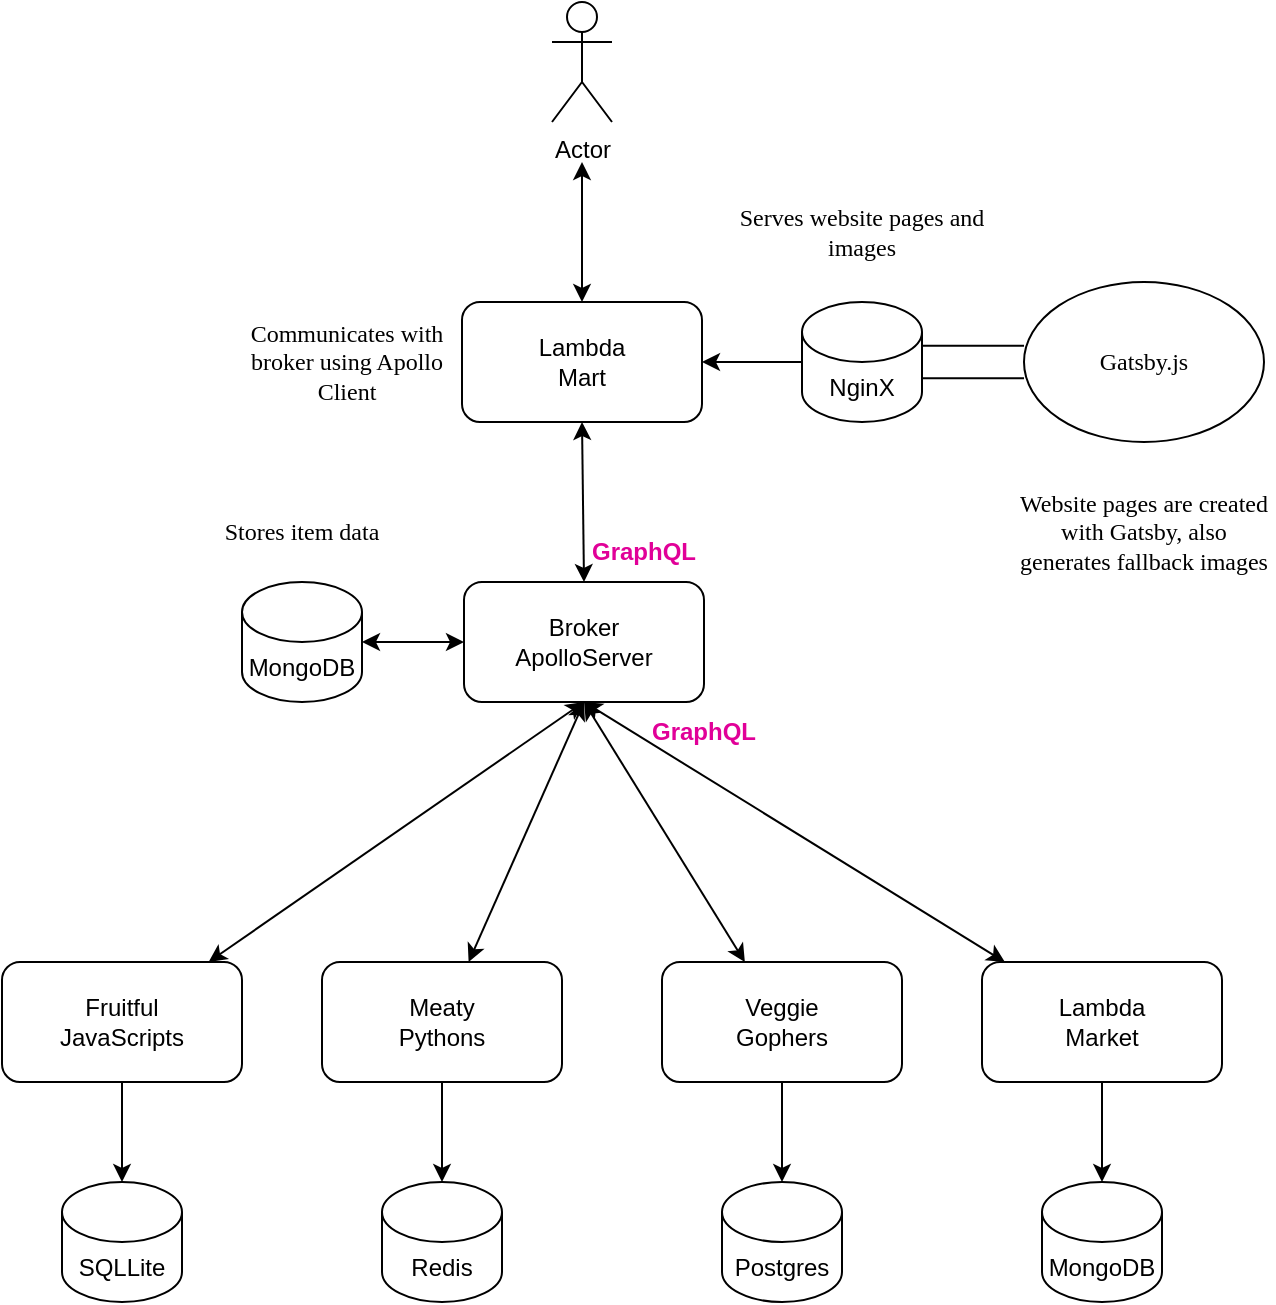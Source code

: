 <mxfile>
    <diagram name="Page-1" id="1lXPFGz7iOlsJA85ldTf">
        <mxGraphModel dx="1585" dy="1063" grid="1" gridSize="10" guides="1" tooltips="1" connect="1" arrows="1" fold="1" page="1" pageScale="1" pageWidth="827" pageHeight="1169" math="0" shadow="0">
            <root>
                <mxCell id="0"/>
                <mxCell id="1" parent="0"/>
                <mxCell id="2" style="edgeStyle=none;html=1;exitX=0.5;exitY=0;exitDx=0;exitDy=0;entryX=0.5;entryY=1;entryDx=0;entryDy=0;startArrow=classic;startFill=1;" edge="1" parent="1" source="Aw-TtiJFQ2EfJVWeR47O-1" target="DEbqus6gPEOdk7HfLsAX-1">
                    <mxGeometry relative="1" as="geometry"/>
                </mxCell>
                <mxCell id="Aw-TtiJFQ2EfJVWeR47O-1" value="Broker&lt;br&gt;ApolloServer" style="rounded=1;whiteSpace=wrap;html=1;" parent="1" vertex="1">
                    <mxGeometry x="340" y="380" width="120" height="60" as="geometry"/>
                </mxCell>
                <mxCell id="6" style="edgeStyle=none;html=1;startArrow=classic;startFill=1;" edge="1" parent="1" source="Aw-TtiJFQ2EfJVWeR47O-2" target="Aw-TtiJFQ2EfJVWeR47O-1">
                    <mxGeometry relative="1" as="geometry"/>
                </mxCell>
                <mxCell id="Aw-TtiJFQ2EfJVWeR47O-2" value="MongoDB" style="shape=cylinder3;whiteSpace=wrap;html=1;boundedLbl=1;backgroundOutline=1;size=15;" parent="1" vertex="1">
                    <mxGeometry x="229" y="380" width="60" height="60" as="geometry"/>
                </mxCell>
                <mxCell id="8" style="edgeStyle=none;html=1;entryX=0.5;entryY=1;entryDx=0;entryDy=0;startArrow=classic;startFill=1;rounded=1;" edge="1" parent="1" source="Aw-TtiJFQ2EfJVWeR47O-4" target="Aw-TtiJFQ2EfJVWeR47O-1">
                    <mxGeometry relative="1" as="geometry"/>
                </mxCell>
                <mxCell id="Aw-TtiJFQ2EfJVWeR47O-4" value="Fruitful&lt;br&gt;JavaScripts" style="rounded=1;whiteSpace=wrap;html=1;" parent="1" vertex="1">
                    <mxGeometry x="109" y="570" width="120" height="60" as="geometry"/>
                </mxCell>
                <mxCell id="Aw-TtiJFQ2EfJVWeR47O-6" style="edgeStyle=orthogonalEdgeStyle;rounded=0;orthogonalLoop=1;jettySize=auto;html=1;exitX=0.5;exitY=1;exitDx=0;exitDy=0;entryX=0.5;entryY=0;entryDx=0;entryDy=0;entryPerimeter=0;" parent="1" source="Aw-TtiJFQ2EfJVWeR47O-4" target="Aw-TtiJFQ2EfJVWeR47O-7" edge="1">
                    <mxGeometry relative="1" as="geometry">
                        <mxPoint x="169" y="640" as="sourcePoint"/>
                        <mxPoint x="169" y="680" as="targetPoint"/>
                    </mxGeometry>
                </mxCell>
                <mxCell id="Aw-TtiJFQ2EfJVWeR47O-7" value="SQLLite" style="shape=cylinder3;whiteSpace=wrap;html=1;boundedLbl=1;backgroundOutline=1;size=15;" parent="1" vertex="1">
                    <mxGeometry x="139" y="680" width="60" height="60" as="geometry"/>
                </mxCell>
                <mxCell id="Aw-TtiJFQ2EfJVWeR47O-8" value="Actor" style="shape=umlActor;verticalLabelPosition=bottom;verticalAlign=top;html=1;outlineConnect=0;" parent="1" vertex="1">
                    <mxGeometry x="384" y="90" width="30" height="60" as="geometry"/>
                </mxCell>
                <mxCell id="11" style="edgeStyle=none;html=1;startArrow=classic;startFill=1;" edge="1" parent="1" source="DEbqus6gPEOdk7HfLsAX-1">
                    <mxGeometry relative="1" as="geometry">
                        <mxPoint x="399" y="170" as="targetPoint"/>
                    </mxGeometry>
                </mxCell>
                <mxCell id="DEbqus6gPEOdk7HfLsAX-1" value="Lambda&lt;br&gt;Mart" style="rounded=1;whiteSpace=wrap;html=1;" parent="1" vertex="1">
                    <mxGeometry x="339" y="240" width="120" height="60" as="geometry"/>
                </mxCell>
                <mxCell id="7" style="edgeStyle=none;html=1;entryX=0.5;entryY=1;entryDx=0;entryDy=0;startArrow=classic;startFill=1;" edge="1" parent="1" source="DEbqus6gPEOdk7HfLsAX-9" target="Aw-TtiJFQ2EfJVWeR47O-1">
                    <mxGeometry relative="1" as="geometry"/>
                </mxCell>
                <mxCell id="DEbqus6gPEOdk7HfLsAX-9" value="Meaty&lt;br&gt;Pythons" style="rounded=1;whiteSpace=wrap;html=1;" parent="1" vertex="1">
                    <mxGeometry x="269" y="570" width="120" height="60" as="geometry"/>
                </mxCell>
                <mxCell id="DEbqus6gPEOdk7HfLsAX-10" style="edgeStyle=orthogonalEdgeStyle;rounded=0;orthogonalLoop=1;jettySize=auto;html=1;exitX=0.5;exitY=1;exitDx=0;exitDy=0;entryX=0.5;entryY=0;entryDx=0;entryDy=0;entryPerimeter=0;" parent="1" source="DEbqus6gPEOdk7HfLsAX-9" target="DEbqus6gPEOdk7HfLsAX-11" edge="1">
                    <mxGeometry relative="1" as="geometry">
                        <mxPoint x="328" y="640" as="sourcePoint"/>
                        <mxPoint x="328" y="680" as="targetPoint"/>
                    </mxGeometry>
                </mxCell>
                <mxCell id="DEbqus6gPEOdk7HfLsAX-11" value="Redis" style="shape=cylinder3;whiteSpace=wrap;html=1;boundedLbl=1;backgroundOutline=1;size=15;" parent="1" vertex="1">
                    <mxGeometry x="299" y="680" width="60" height="60" as="geometry"/>
                </mxCell>
                <mxCell id="9" style="edgeStyle=none;html=1;startArrow=classic;startFill=1;" edge="1" parent="1" source="DEbqus6gPEOdk7HfLsAX-13">
                    <mxGeometry relative="1" as="geometry">
                        <mxPoint x="400" y="440" as="targetPoint"/>
                    </mxGeometry>
                </mxCell>
                <mxCell id="DEbqus6gPEOdk7HfLsAX-13" value="Veggie&lt;br&gt;Gophers" style="rounded=1;whiteSpace=wrap;html=1;" parent="1" vertex="1">
                    <mxGeometry x="439" y="570" width="120" height="60" as="geometry"/>
                </mxCell>
                <mxCell id="DEbqus6gPEOdk7HfLsAX-14" style="edgeStyle=orthogonalEdgeStyle;rounded=0;orthogonalLoop=1;jettySize=auto;html=1;exitX=0.5;exitY=1;exitDx=0;exitDy=0;entryX=0.5;entryY=0;entryDx=0;entryDy=0;entryPerimeter=0;" parent="1" source="DEbqus6gPEOdk7HfLsAX-13" target="DEbqus6gPEOdk7HfLsAX-15" edge="1">
                    <mxGeometry relative="1" as="geometry">
                        <mxPoint x="509" y="640" as="sourcePoint"/>
                        <mxPoint x="509" y="680" as="targetPoint"/>
                    </mxGeometry>
                </mxCell>
                <mxCell id="DEbqus6gPEOdk7HfLsAX-15" value="Postgres" style="shape=cylinder3;whiteSpace=wrap;html=1;boundedLbl=1;backgroundOutline=1;size=15;" parent="1" vertex="1">
                    <mxGeometry x="469" y="680" width="60" height="60" as="geometry"/>
                </mxCell>
                <mxCell id="25" style="edgeStyle=none;rounded=1;html=1;exitX=0;exitY=0.5;exitDx=0;exitDy=0;exitPerimeter=0;entryX=1;entryY=0.5;entryDx=0;entryDy=0;fontFamily=Tahoma;startArrow=none;startFill=0;endArrow=classic;endFill=1;" edge="1" parent="1" source="nIXYVYbkgHjyp7PHmKPQ-1" target="DEbqus6gPEOdk7HfLsAX-1">
                    <mxGeometry relative="1" as="geometry"/>
                </mxCell>
                <mxCell id="nIXYVYbkgHjyp7PHmKPQ-1" value="NginX" style="shape=cylinder3;whiteSpace=wrap;html=1;boundedLbl=1;backgroundOutline=1;size=15;" parent="1" vertex="1">
                    <mxGeometry x="509" y="240" width="60" height="60" as="geometry"/>
                </mxCell>
                <mxCell id="10" style="edgeStyle=none;html=1;entryX=0.5;entryY=1;entryDx=0;entryDy=0;startArrow=classic;startFill=1;" edge="1" parent="1" source="3" target="Aw-TtiJFQ2EfJVWeR47O-1">
                    <mxGeometry relative="1" as="geometry"/>
                </mxCell>
                <mxCell id="3" value="Lambda&lt;br&gt;Market" style="rounded=1;whiteSpace=wrap;html=1;" vertex="1" parent="1">
                    <mxGeometry x="599" y="570" width="120" height="60" as="geometry"/>
                </mxCell>
                <mxCell id="4" style="edgeStyle=orthogonalEdgeStyle;rounded=0;orthogonalLoop=1;jettySize=auto;html=1;exitX=0.5;exitY=1;exitDx=0;exitDy=0;entryX=0.5;entryY=0;entryDx=0;entryDy=0;entryPerimeter=0;" edge="1" parent="1" source="3" target="5">
                    <mxGeometry relative="1" as="geometry">
                        <mxPoint x="669" y="640" as="sourcePoint"/>
                        <mxPoint x="669" y="680" as="targetPoint"/>
                    </mxGeometry>
                </mxCell>
                <mxCell id="5" value="MongoDB" style="shape=cylinder3;whiteSpace=wrap;html=1;boundedLbl=1;backgroundOutline=1;size=15;" vertex="1" parent="1">
                    <mxGeometry x="629" y="680" width="60" height="60" as="geometry"/>
                </mxCell>
                <mxCell id="13" value="&lt;p&gt;&lt;font face=&quot;Tahoma&quot;&gt;Stores item data&lt;/font&gt;&lt;/p&gt;" style="text;html=1;strokeColor=none;fillColor=none;align=center;verticalAlign=middle;whiteSpace=wrap;rounded=0;" vertex="1" parent="1">
                    <mxGeometry x="194" y="340" width="130" height="30" as="geometry"/>
                </mxCell>
                <mxCell id="14" value="&lt;p&gt;&lt;font face=&quot;Tahoma&quot;&gt;Serves website pages and images&lt;/font&gt;&lt;/p&gt;" style="text;html=1;strokeColor=none;fillColor=none;align=center;verticalAlign=middle;whiteSpace=wrap;rounded=0;" vertex="1" parent="1">
                    <mxGeometry x="474" y="190" width="130" height="30" as="geometry"/>
                </mxCell>
                <mxCell id="29" style="edgeStyle=none;rounded=1;html=1;entryX=1;entryY=0.5;entryDx=0;entryDy=0;entryPerimeter=0;fontFamily=Helvetica;fontColor=#E10098;startArrow=none;startFill=0;endArrow=classic;endFill=1;shape=link;width=16.364;" edge="1" parent="1" source="15" target="nIXYVYbkgHjyp7PHmKPQ-1">
                    <mxGeometry relative="1" as="geometry"/>
                </mxCell>
                <mxCell id="15" value="Gatsby.js" style="ellipse;whiteSpace=wrap;html=1;fontFamily=Tahoma;" vertex="1" parent="1">
                    <mxGeometry x="620" y="230" width="120" height="80" as="geometry"/>
                </mxCell>
                <mxCell id="18" value="Website pages are created with Gatsby, also generates fallback images" style="text;html=1;strokeColor=none;fillColor=none;align=center;verticalAlign=middle;whiteSpace=wrap;rounded=0;fontFamily=Tahoma;" vertex="1" parent="1">
                    <mxGeometry x="615" y="320" width="130" height="70" as="geometry"/>
                </mxCell>
                <mxCell id="24" value="Communicates with broker using Apollo Client" style="text;html=1;strokeColor=none;fillColor=none;align=center;verticalAlign=middle;whiteSpace=wrap;rounded=0;fontFamily=Tahoma;" vertex="1" parent="1">
                    <mxGeometry x="229" y="255" width="105" height="30" as="geometry"/>
                </mxCell>
                <mxCell id="27" value="&lt;font face=&quot;Helvetica&quot; color=&quot;#e10098&quot;&gt;&lt;b&gt;GraphQL&lt;/b&gt;&lt;/font&gt;" style="text;html=1;strokeColor=none;fillColor=none;align=center;verticalAlign=middle;whiteSpace=wrap;rounded=0;fontFamily=Tahoma;" vertex="1" parent="1">
                    <mxGeometry x="400" y="350" width="60" height="30" as="geometry"/>
                </mxCell>
                <mxCell id="28" value="&lt;font face=&quot;Helvetica&quot; color=&quot;#e10098&quot;&gt;&lt;b&gt;GraphQL&lt;/b&gt;&lt;/font&gt;" style="text;html=1;strokeColor=none;fillColor=none;align=center;verticalAlign=middle;whiteSpace=wrap;rounded=0;fontFamily=Tahoma;" vertex="1" parent="1">
                    <mxGeometry x="430" y="440" width="60" height="30" as="geometry"/>
                </mxCell>
            </root>
        </mxGraphModel>
    </diagram>
</mxfile>